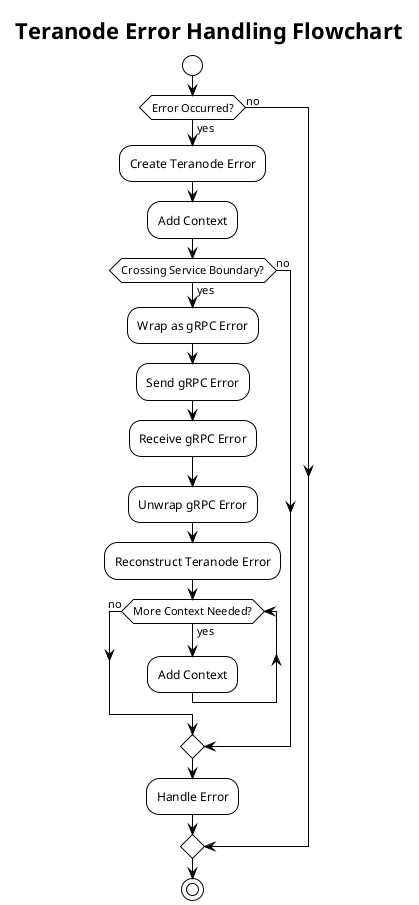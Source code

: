 @startuml
!theme plain
title Teranode Error Handling Flowchart

start
if (Error Occurred?) then (yes)
  :Create Teranode Error;
  :Add Context;
  if (Crossing Service Boundary?) then (yes)
    :Wrap as gRPC Error;
    :Send gRPC Error;
    :Receive gRPC Error;
    :Unwrap gRPC Error;
    :Reconstruct Teranode Error;
    while (More Context Needed?) is (yes)
      :Add Context;
    endwhile (no)
  else (no)
  endif
  :Handle Error;
else (no)
endif
stop

@enduml
